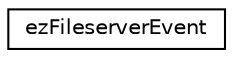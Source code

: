 digraph "Graphical Class Hierarchy"
{
 // LATEX_PDF_SIZE
  edge [fontname="Helvetica",fontsize="10",labelfontname="Helvetica",labelfontsize="10"];
  node [fontname="Helvetica",fontsize="10",shape=record];
  rankdir="LR";
  Node0 [label="ezFileserverEvent",height=0.2,width=0.4,color="black", fillcolor="white", style="filled",URL="$d1/d66/structez_fileserver_event.htm",tooltip=" "];
}
